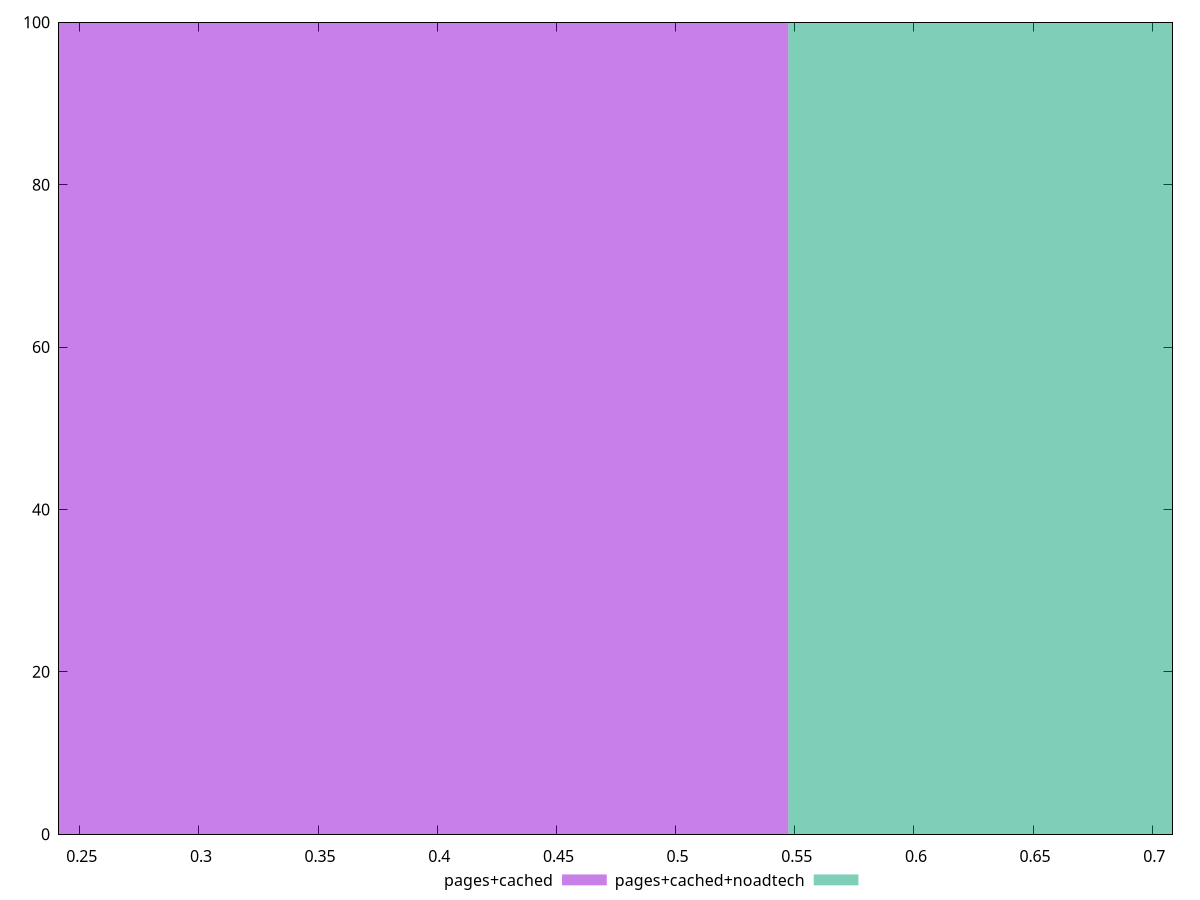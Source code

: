 reset

$pagesCached <<EOF
0.3648855536847881 100
EOF

$pagesCachedNoadtech <<EOF
0.7297711073695762 100
EOF

set key outside below
set boxwidth 0.3648855536847881
set xrange [0.24127341626639598:0.7085163227703013]
set yrange [0:100]
set trange [0:100]
set style fill transparent solid 0.5 noborder
set terminal svg size 640, 500 enhanced background rgb 'white'
set output "report_00025_2021-02-22T21:38:55.199Z/meta/pScore/comparison/histogram/1_vs_2.svg"

plot $pagesCached title "pages+cached" with boxes, \
     $pagesCachedNoadtech title "pages+cached+noadtech" with boxes

reset
